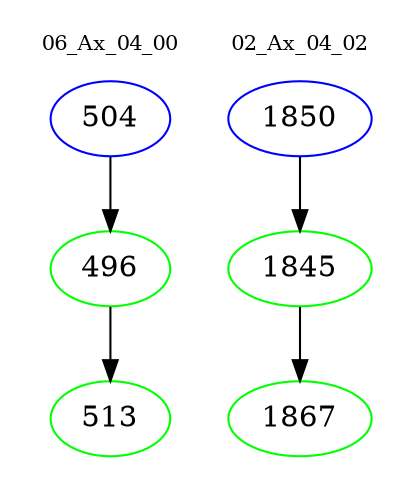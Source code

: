 digraph{
subgraph cluster_0 {
color = white
label = "06_Ax_04_00";
fontsize=10;
T0_504 [label="504", color="blue"]
T0_504 -> T0_496 [color="black"]
T0_496 [label="496", color="green"]
T0_496 -> T0_513 [color="black"]
T0_513 [label="513", color="green"]
}
subgraph cluster_1 {
color = white
label = "02_Ax_04_02";
fontsize=10;
T1_1850 [label="1850", color="blue"]
T1_1850 -> T1_1845 [color="black"]
T1_1845 [label="1845", color="green"]
T1_1845 -> T1_1867 [color="black"]
T1_1867 [label="1867", color="green"]
}
}
